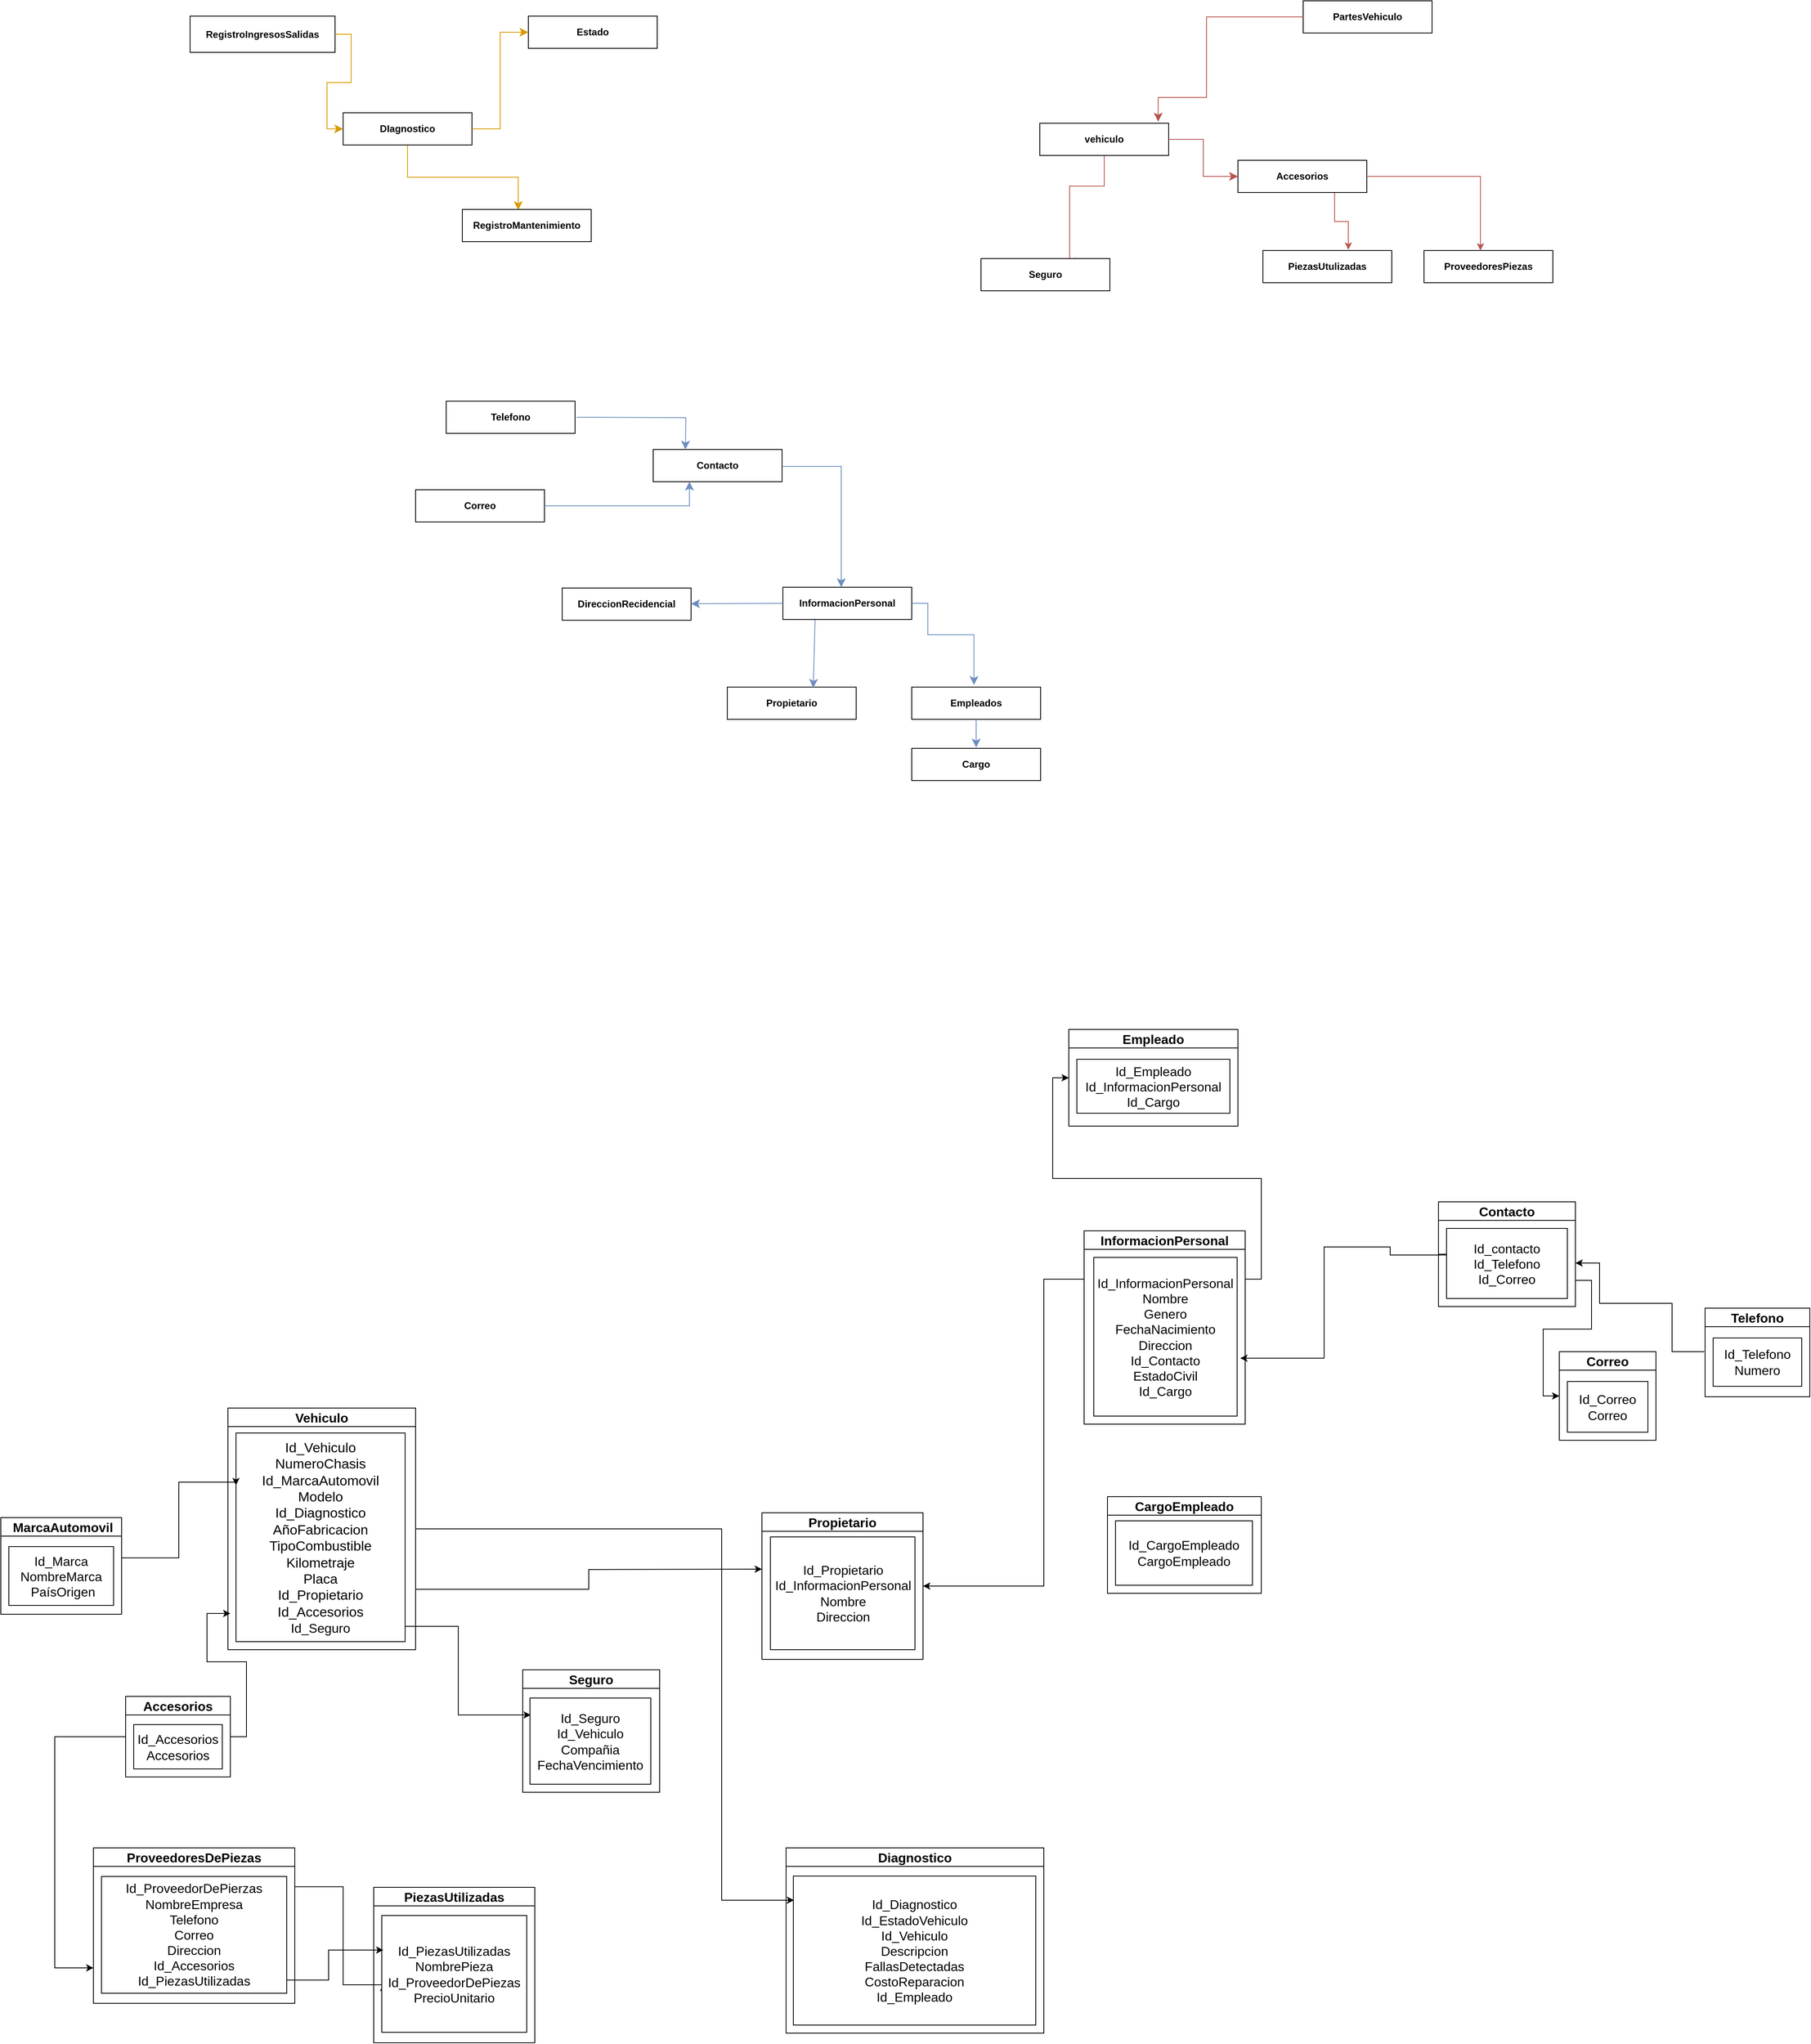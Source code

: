 <mxfile version="21.6.6" type="github">
  <diagram name="Page-1" id="v_KNb9IIgvCKRsmdT4mX">
    <mxGraphModel dx="3975" dy="3465" grid="1" gridSize="10" guides="1" tooltips="1" connect="1" arrows="1" fold="1" page="1" pageScale="1" pageWidth="850" pageHeight="1100" math="0" shadow="0">
      <root>
        <mxCell id="0" />
        <mxCell id="1" parent="0" />
        <mxCell id="u1IWB9qOmliTQuYAhLdm-103" style="edgeStyle=orthogonalEdgeStyle;rounded=0;orthogonalLoop=1;jettySize=auto;html=1;exitX=0.5;exitY=1;exitDx=0;exitDy=0;entryX=0.664;entryY=0.107;entryDx=0;entryDy=0;entryPerimeter=0;fontSize=12;startSize=8;endSize=8;fillColor=#f8cecc;strokeColor=#b85450;" parent="1" source="4ENBnxS4jCJEMje_JMNm-1" target="4ENBnxS4jCJEMje_JMNm-11" edge="1">
          <mxGeometry relative="1" as="geometry">
            <Array as="points">
              <mxPoint x="80" y="-1547" />
              <mxPoint x="52" y="-1547" />
              <mxPoint x="52" y="-1493" />
            </Array>
          </mxGeometry>
        </mxCell>
        <mxCell id="4ENBnxS4jCJEMje_JMNm-1" value="" style="shape=table;startSize=0;container=1;collapsible=0;childLayout=tableLayout;" parent="1" vertex="1">
          <mxGeometry x="15" y="-1625" width="160" height="40" as="geometry" />
        </mxCell>
        <mxCell id="4ENBnxS4jCJEMje_JMNm-2" value="" style="shape=tableRow;horizontal=0;startSize=0;swimlaneHead=0;swimlaneBody=0;strokeColor=inherit;top=0;left=0;bottom=0;right=0;collapsible=0;dropTarget=0;fillColor=none;points=[[0,0.5],[1,0.5]];portConstraint=eastwest;" parent="4ENBnxS4jCJEMje_JMNm-1" vertex="1">
          <mxGeometry width="160" height="40" as="geometry" />
        </mxCell>
        <mxCell id="4ENBnxS4jCJEMje_JMNm-3" value="&lt;b&gt;vehiculo&lt;/b&gt;" style="shape=partialRectangle;html=1;whiteSpace=wrap;connectable=0;strokeColor=inherit;overflow=hidden;fillColor=none;top=0;left=0;bottom=0;right=0;pointerEvents=1;" parent="4ENBnxS4jCJEMje_JMNm-2" vertex="1">
          <mxGeometry width="160" height="40" as="geometry">
            <mxRectangle width="160" height="40" as="alternateBounds" />
          </mxGeometry>
        </mxCell>
        <mxCell id="4ENBnxS4jCJEMje_JMNm-4" value="" style="shape=table;startSize=0;container=1;collapsible=0;childLayout=tableLayout;" parent="1" vertex="1">
          <mxGeometry x="-373" y="-925" width="160" height="40" as="geometry" />
        </mxCell>
        <mxCell id="4ENBnxS4jCJEMje_JMNm-5" value="" style="shape=tableRow;horizontal=0;startSize=0;swimlaneHead=0;swimlaneBody=0;strokeColor=inherit;top=0;left=0;bottom=0;right=0;collapsible=0;dropTarget=0;fillColor=none;points=[[0,0.5],[1,0.5]];portConstraint=eastwest;" parent="4ENBnxS4jCJEMje_JMNm-4" vertex="1">
          <mxGeometry width="160" height="40" as="geometry" />
        </mxCell>
        <mxCell id="4ENBnxS4jCJEMje_JMNm-6" value="&lt;b&gt;Propietario&lt;/b&gt;" style="shape=partialRectangle;html=1;whiteSpace=wrap;connectable=0;strokeColor=inherit;overflow=hidden;fillColor=none;top=0;left=0;bottom=0;right=0;pointerEvents=1;" parent="4ENBnxS4jCJEMje_JMNm-5" vertex="1">
          <mxGeometry width="160" height="40" as="geometry">
            <mxRectangle width="160" height="40" as="alternateBounds" />
          </mxGeometry>
        </mxCell>
        <mxCell id="4ENBnxS4jCJEMje_JMNm-10" value="" style="shape=table;startSize=0;container=1;collapsible=0;childLayout=tableLayout;" parent="1" vertex="1">
          <mxGeometry x="-58" y="-1457" width="160" height="40" as="geometry" />
        </mxCell>
        <mxCell id="4ENBnxS4jCJEMje_JMNm-11" value="" style="shape=tableRow;horizontal=0;startSize=0;swimlaneHead=0;swimlaneBody=0;strokeColor=inherit;top=0;left=0;bottom=0;right=0;collapsible=0;dropTarget=0;fillColor=none;points=[[0,0.5],[1,0.5]];portConstraint=eastwest;" parent="4ENBnxS4jCJEMje_JMNm-10" vertex="1">
          <mxGeometry width="160" height="40" as="geometry" />
        </mxCell>
        <mxCell id="4ENBnxS4jCJEMje_JMNm-12" value="&lt;b&gt;Seguro&lt;/b&gt;" style="shape=partialRectangle;html=1;whiteSpace=wrap;connectable=0;strokeColor=inherit;overflow=hidden;fillColor=none;top=0;left=0;bottom=0;right=0;pointerEvents=1;" parent="4ENBnxS4jCJEMje_JMNm-11" vertex="1">
          <mxGeometry width="160" height="40" as="geometry">
            <mxRectangle width="160" height="40" as="alternateBounds" />
          </mxGeometry>
        </mxCell>
        <mxCell id="4ENBnxS4jCJEMje_JMNm-13" value="" style="shape=table;startSize=0;container=1;collapsible=0;childLayout=tableLayout;" parent="1" vertex="1">
          <mxGeometry x="-1040" y="-1758" width="180" height="45" as="geometry" />
        </mxCell>
        <mxCell id="4ENBnxS4jCJEMje_JMNm-14" value="" style="shape=tableRow;horizontal=0;startSize=0;swimlaneHead=0;swimlaneBody=0;strokeColor=inherit;top=0;left=0;bottom=0;right=0;collapsible=0;dropTarget=0;fillColor=none;points=[[0,0.5],[1,0.5]];portConstraint=eastwest;" parent="4ENBnxS4jCJEMje_JMNm-13" vertex="1">
          <mxGeometry width="180" height="45" as="geometry" />
        </mxCell>
        <mxCell id="4ENBnxS4jCJEMje_JMNm-15" value="&lt;b&gt;RegistroIngresosSalidas&lt;/b&gt;" style="shape=partialRectangle;html=1;whiteSpace=wrap;connectable=0;strokeColor=inherit;overflow=hidden;fillColor=none;top=0;left=0;bottom=0;right=0;pointerEvents=1;" parent="4ENBnxS4jCJEMje_JMNm-14" vertex="1">
          <mxGeometry width="180" height="45" as="geometry">
            <mxRectangle width="180" height="45" as="alternateBounds" />
          </mxGeometry>
        </mxCell>
        <mxCell id="gA-Kbzovyv9Dv5qTg1MU-6" style="edgeStyle=orthogonalEdgeStyle;rounded=0;orthogonalLoop=1;jettySize=auto;html=1;exitX=0.75;exitY=1;exitDx=0;exitDy=0;entryX=0.663;entryY=-0.025;entryDx=0;entryDy=0;entryPerimeter=0;fillColor=#f8cecc;strokeColor=#b85450;" edge="1" parent="1" source="4ENBnxS4jCJEMje_JMNm-19" target="u1IWB9qOmliTQuYAhLdm-123">
          <mxGeometry relative="1" as="geometry" />
        </mxCell>
        <mxCell id="4ENBnxS4jCJEMje_JMNm-19" value="" style="shape=table;startSize=0;container=1;collapsible=0;childLayout=tableLayout;" parent="1" vertex="1">
          <mxGeometry x="261" y="-1579" width="160" height="40" as="geometry" />
        </mxCell>
        <mxCell id="4ENBnxS4jCJEMje_JMNm-20" value="" style="shape=tableRow;horizontal=0;startSize=0;swimlaneHead=0;swimlaneBody=0;strokeColor=inherit;top=0;left=0;bottom=0;right=0;collapsible=0;dropTarget=0;fillColor=none;points=[[0,0.5],[1,0.5]];portConstraint=eastwest;" parent="4ENBnxS4jCJEMje_JMNm-19" vertex="1">
          <mxGeometry width="160" height="40" as="geometry" />
        </mxCell>
        <mxCell id="4ENBnxS4jCJEMje_JMNm-21" value="&lt;b&gt;Accesorios&lt;/b&gt;" style="shape=partialRectangle;html=1;whiteSpace=wrap;connectable=0;strokeColor=inherit;overflow=hidden;fillColor=none;top=0;left=0;bottom=0;right=0;pointerEvents=1;" parent="4ENBnxS4jCJEMje_JMNm-20" vertex="1">
          <mxGeometry width="160" height="40" as="geometry">
            <mxRectangle width="160" height="40" as="alternateBounds" />
          </mxGeometry>
        </mxCell>
        <mxCell id="u1IWB9qOmliTQuYAhLdm-108" value="" style="edgeStyle=orthogonalEdgeStyle;rounded=0;orthogonalLoop=1;jettySize=auto;html=1;fontSize=12;startSize=8;endSize=8;entryX=0.434;entryY=0.019;entryDx=0;entryDy=0;entryPerimeter=0;fillColor=#ffe6cc;strokeColor=#d79b00;" parent="1" source="4ENBnxS4jCJEMje_JMNm-22" target="u1IWB9qOmliTQuYAhLdm-88" edge="1">
          <mxGeometry relative="1" as="geometry">
            <mxPoint x="-780.723" y="-1450" as="targetPoint" />
          </mxGeometry>
        </mxCell>
        <mxCell id="4ENBnxS4jCJEMje_JMNm-22" value="" style="shape=table;startSize=0;container=1;collapsible=0;childLayout=tableLayout;" parent="1" vertex="1">
          <mxGeometry x="-850" y="-1638" width="160" height="40" as="geometry" />
        </mxCell>
        <mxCell id="4ENBnxS4jCJEMje_JMNm-23" value="" style="shape=tableRow;horizontal=0;startSize=0;swimlaneHead=0;swimlaneBody=0;strokeColor=inherit;top=0;left=0;bottom=0;right=0;collapsible=0;dropTarget=0;fillColor=none;points=[[0,0.5],[1,0.5]];portConstraint=eastwest;" parent="4ENBnxS4jCJEMje_JMNm-22" vertex="1">
          <mxGeometry width="160" height="40" as="geometry" />
        </mxCell>
        <mxCell id="4ENBnxS4jCJEMje_JMNm-24" value="&lt;b&gt;DIagnostico&lt;/b&gt;" style="shape=partialRectangle;html=1;whiteSpace=wrap;connectable=0;strokeColor=inherit;overflow=hidden;fillColor=none;top=0;left=0;bottom=0;right=0;pointerEvents=1;" parent="4ENBnxS4jCJEMje_JMNm-23" vertex="1">
          <mxGeometry width="160" height="40" as="geometry">
            <mxRectangle width="160" height="40" as="alternateBounds" />
          </mxGeometry>
        </mxCell>
        <mxCell id="u1IWB9qOmliTQuYAhLdm-117" style="edgeStyle=none;curved=1;rounded=0;orthogonalLoop=1;jettySize=auto;html=1;exitX=0.25;exitY=1;exitDx=0;exitDy=0;entryX=0.667;entryY=0.021;entryDx=0;entryDy=0;entryPerimeter=0;fontSize=12;startSize=8;endSize=8;fillColor=#dae8fc;strokeColor=#6c8ebf;" parent="1" source="4ENBnxS4jCJEMje_JMNm-25" target="4ENBnxS4jCJEMje_JMNm-5" edge="1">
          <mxGeometry relative="1" as="geometry" />
        </mxCell>
        <mxCell id="4ENBnxS4jCJEMje_JMNm-25" value="" style="shape=table;startSize=0;container=1;collapsible=0;childLayout=tableLayout;" parent="1" vertex="1">
          <mxGeometry x="-304" y="-1049" width="160" height="40" as="geometry" />
        </mxCell>
        <mxCell id="4ENBnxS4jCJEMje_JMNm-26" value="" style="shape=tableRow;horizontal=0;startSize=0;swimlaneHead=0;swimlaneBody=0;strokeColor=inherit;top=0;left=0;bottom=0;right=0;collapsible=0;dropTarget=0;fillColor=none;points=[[0,0.5],[1,0.5]];portConstraint=eastwest;" parent="4ENBnxS4jCJEMje_JMNm-25" vertex="1">
          <mxGeometry width="160" height="40" as="geometry" />
        </mxCell>
        <mxCell id="4ENBnxS4jCJEMje_JMNm-27" value="&lt;b&gt;InformacionPersonal&lt;/b&gt;" style="shape=partialRectangle;html=1;whiteSpace=wrap;connectable=0;strokeColor=inherit;overflow=hidden;fillColor=none;top=0;left=0;bottom=0;right=0;pointerEvents=1;" parent="4ENBnxS4jCJEMje_JMNm-26" vertex="1">
          <mxGeometry width="160" height="40" as="geometry">
            <mxRectangle width="160" height="40" as="alternateBounds" />
          </mxGeometry>
        </mxCell>
        <mxCell id="4ENBnxS4jCJEMje_JMNm-28" value="" style="shape=table;startSize=0;container=1;collapsible=0;childLayout=tableLayout;" parent="1" vertex="1">
          <mxGeometry x="342" y="-1777" width="160" height="40" as="geometry" />
        </mxCell>
        <mxCell id="4ENBnxS4jCJEMje_JMNm-29" value="" style="shape=tableRow;horizontal=0;startSize=0;swimlaneHead=0;swimlaneBody=0;strokeColor=inherit;top=0;left=0;bottom=0;right=0;collapsible=0;dropTarget=0;fillColor=none;points=[[0,0.5],[1,0.5]];portConstraint=eastwest;" parent="4ENBnxS4jCJEMje_JMNm-28" vertex="1">
          <mxGeometry width="160" height="40" as="geometry" />
        </mxCell>
        <mxCell id="4ENBnxS4jCJEMje_JMNm-30" value="&lt;b&gt;PartesVehiculo&lt;/b&gt;" style="shape=partialRectangle;html=1;whiteSpace=wrap;connectable=0;strokeColor=inherit;overflow=hidden;fillColor=none;top=0;left=0;bottom=0;right=0;pointerEvents=1;" parent="4ENBnxS4jCJEMje_JMNm-29" vertex="1">
          <mxGeometry width="160" height="40" as="geometry">
            <mxRectangle width="160" height="40" as="alternateBounds" />
          </mxGeometry>
        </mxCell>
        <mxCell id="4ENBnxS4jCJEMje_JMNm-34" value="" style="shape=table;startSize=0;container=1;collapsible=0;childLayout=tableLayout;" parent="1" vertex="1">
          <mxGeometry x="-620" y="-1758" width="160" height="40" as="geometry" />
        </mxCell>
        <mxCell id="4ENBnxS4jCJEMje_JMNm-35" value="" style="shape=tableRow;horizontal=0;startSize=0;swimlaneHead=0;swimlaneBody=0;strokeColor=inherit;top=0;left=0;bottom=0;right=0;collapsible=0;dropTarget=0;fillColor=none;points=[[0,0.5],[1,0.5]];portConstraint=eastwest;" parent="4ENBnxS4jCJEMje_JMNm-34" vertex="1">
          <mxGeometry width="160" height="40" as="geometry" />
        </mxCell>
        <mxCell id="4ENBnxS4jCJEMje_JMNm-36" value="&lt;b&gt;Estado&lt;/b&gt;" style="shape=partialRectangle;html=1;whiteSpace=wrap;connectable=0;strokeColor=inherit;overflow=hidden;fillColor=none;top=0;left=0;bottom=0;right=0;pointerEvents=1;" parent="4ENBnxS4jCJEMje_JMNm-35" vertex="1">
          <mxGeometry width="160" height="40" as="geometry">
            <mxRectangle width="160" height="40" as="alternateBounds" />
          </mxGeometry>
        </mxCell>
        <mxCell id="4ENBnxS4jCJEMje_JMNm-37" value="" style="shape=table;startSize=0;container=1;collapsible=0;childLayout=tableLayout;" parent="1" vertex="1">
          <mxGeometry x="-465" y="-1220" width="160" height="40" as="geometry" />
        </mxCell>
        <mxCell id="4ENBnxS4jCJEMje_JMNm-38" value="" style="shape=tableRow;horizontal=0;startSize=0;swimlaneHead=0;swimlaneBody=0;strokeColor=inherit;top=0;left=0;bottom=0;right=0;collapsible=0;dropTarget=0;fillColor=none;points=[[0,0.5],[1,0.5]];portConstraint=eastwest;" parent="4ENBnxS4jCJEMje_JMNm-37" vertex="1">
          <mxGeometry width="160" height="40" as="geometry" />
        </mxCell>
        <mxCell id="4ENBnxS4jCJEMje_JMNm-39" value="&lt;b&gt;Contacto&lt;/b&gt;" style="shape=partialRectangle;html=1;whiteSpace=wrap;connectable=0;strokeColor=inherit;overflow=hidden;fillColor=none;top=0;left=0;bottom=0;right=0;pointerEvents=1;" parent="4ENBnxS4jCJEMje_JMNm-38" vertex="1">
          <mxGeometry width="160" height="40" as="geometry">
            <mxRectangle width="160" height="40" as="alternateBounds" />
          </mxGeometry>
        </mxCell>
        <mxCell id="gA-Kbzovyv9Dv5qTg1MU-23" style="edgeStyle=orthogonalEdgeStyle;rounded=0;orthogonalLoop=1;jettySize=auto;html=1;exitX=0.75;exitY=1;exitDx=0;exitDy=0;" edge="1" parent="1">
          <mxGeometry relative="1" as="geometry">
            <mxPoint x="-617" y="351" as="targetPoint" />
            <mxPoint x="-782" y="241" as="sourcePoint" />
            <Array as="points">
              <mxPoint x="-707" y="241" />
              <mxPoint x="-707" y="351" />
            </Array>
          </mxGeometry>
        </mxCell>
        <mxCell id="gA-Kbzovyv9Dv5qTg1MU-31" style="edgeStyle=orthogonalEdgeStyle;rounded=0;orthogonalLoop=1;jettySize=auto;html=1;exitX=1;exitY=0.75;exitDx=0;exitDy=0;" edge="1" parent="1" source="u1IWB9qOmliTQuYAhLdm-1">
          <mxGeometry relative="1" as="geometry">
            <mxPoint x="-330" y="170" as="targetPoint" />
          </mxGeometry>
        </mxCell>
        <mxCell id="gA-Kbzovyv9Dv5qTg1MU-49" style="edgeStyle=orthogonalEdgeStyle;rounded=0;orthogonalLoop=1;jettySize=auto;html=1;exitX=1;exitY=0.5;exitDx=0;exitDy=0;entryX=0.003;entryY=0.162;entryDx=0;entryDy=0;entryPerimeter=0;" edge="1" parent="1" source="u1IWB9qOmliTQuYAhLdm-1" target="gA-Kbzovyv9Dv5qTg1MU-48">
          <mxGeometry relative="1" as="geometry">
            <Array as="points">
              <mxPoint x="-380" y="120" />
              <mxPoint x="-380" y="581" />
            </Array>
          </mxGeometry>
        </mxCell>
        <mxCell id="u1IWB9qOmliTQuYAhLdm-1" value="Vehiculo" style="swimlane;whiteSpace=wrap;html=1;fontSize=16;" parent="1" vertex="1">
          <mxGeometry x="-993" y="-30" width="233" height="300" as="geometry">
            <mxRectangle x="-930" y="20" width="110" height="36" as="alternateBounds" />
          </mxGeometry>
        </mxCell>
        <mxCell id="u1IWB9qOmliTQuYAhLdm-2" value="&lt;div style=&quot;font-size: 17px;&quot;&gt;&lt;font style=&quot;font-size: 17px;&quot;&gt;Id_Vehiculo&lt;/font&gt;&lt;/div&gt;&lt;div style=&quot;font-size: 17px;&quot;&gt;&lt;font style=&quot;font-size: 17px;&quot;&gt;NumeroChasis&lt;/font&gt;&lt;/div&gt;&lt;div style=&quot;font-size: 17px;&quot;&gt;&lt;font style=&quot;font-size: 17px;&quot;&gt;Id_MarcaAutomovil&lt;/font&gt;&lt;/div&gt;&lt;div style=&quot;font-size: 17px;&quot;&gt;&lt;font style=&quot;font-size: 17px;&quot;&gt;Modelo&lt;/font&gt;&lt;/div&gt;&lt;div style=&quot;font-size: 17px;&quot;&gt;&lt;font style=&quot;font-size: 17px;&quot;&gt;Id_Diagnostico&lt;br&gt;&lt;/font&gt;&lt;/div&gt;&lt;div style=&quot;font-size: 17px;&quot;&gt;&lt;font style=&quot;font-size: 17px;&quot;&gt;AñoFabricacion&lt;/font&gt;&lt;/div&gt;&lt;div style=&quot;font-size: 17px;&quot;&gt;&lt;font style=&quot;font-size: 17px;&quot;&gt;TipoCombustible&lt;/font&gt;&lt;/div&gt;&lt;div style=&quot;font-size: 17px;&quot;&gt;&lt;font style=&quot;font-size: 17px;&quot;&gt;Kilometraje&lt;/font&gt;&lt;/div&gt;&lt;div style=&quot;font-size: 17px;&quot;&gt;&lt;font style=&quot;font-size: 17px;&quot;&gt;Placa&lt;/font&gt;&lt;/div&gt;&lt;div style=&quot;font-size: 17px;&quot;&gt;&lt;font style=&quot;font-size: 17px;&quot;&gt;Id_Propietario&lt;/font&gt;&lt;/div&gt;&lt;div style=&quot;font-size: 17px;&quot;&gt;&lt;font style=&quot;font-size: 17px;&quot;&gt;Id_Accesorios&lt;font style=&quot;font-size: 17px;&quot;&gt;&lt;br&gt;&lt;/font&gt;&lt;/font&gt;&lt;/div&gt;&lt;div&gt;Id_Seguro&lt;br&gt;&lt;/div&gt;" style="rounded=0;whiteSpace=wrap;html=1;fontSize=16;" parent="u1IWB9qOmliTQuYAhLdm-1" vertex="1">
          <mxGeometry x="10" y="31" width="210" height="259" as="geometry" />
        </mxCell>
        <mxCell id="u1IWB9qOmliTQuYAhLdm-3" value="Propietario" style="swimlane;whiteSpace=wrap;html=1;fontSize=16;" parent="1" vertex="1">
          <mxGeometry x="-330" y="100" width="200" height="182" as="geometry">
            <mxRectangle x="-399" y="390" width="120" height="40" as="alternateBounds" />
          </mxGeometry>
        </mxCell>
        <mxCell id="u1IWB9qOmliTQuYAhLdm-5" value="&lt;div&gt;Id_Propietario&lt;/div&gt;&lt;div&gt;Id_InformacionPersonal&lt;br&gt;&lt;/div&gt;&lt;div&gt;Nombre&lt;/div&gt;&lt;div&gt;Direccion&lt;/div&gt;" style="rounded=0;whiteSpace=wrap;html=1;fontSize=16;" parent="u1IWB9qOmliTQuYAhLdm-3" vertex="1">
          <mxGeometry x="10.5" y="30" width="179.5" height="140" as="geometry" />
        </mxCell>
        <mxCell id="gA-Kbzovyv9Dv5qTg1MU-26" style="edgeStyle=orthogonalEdgeStyle;rounded=0;orthogonalLoop=1;jettySize=auto;html=1;exitX=0;exitY=0.25;exitDx=0;exitDy=0;entryX=1;entryY=0.5;entryDx=0;entryDy=0;" edge="1" parent="1" source="u1IWB9qOmliTQuYAhLdm-9" target="u1IWB9qOmliTQuYAhLdm-3">
          <mxGeometry relative="1" as="geometry">
            <Array as="points">
              <mxPoint x="20" y="-190" />
              <mxPoint x="20" y="191" />
            </Array>
          </mxGeometry>
        </mxCell>
        <mxCell id="gA-Kbzovyv9Dv5qTg1MU-30" style="edgeStyle=orthogonalEdgeStyle;rounded=0;orthogonalLoop=1;jettySize=auto;html=1;exitX=1;exitY=0.25;exitDx=0;exitDy=0;entryX=0;entryY=0.5;entryDx=0;entryDy=0;" edge="1" parent="1" source="u1IWB9qOmliTQuYAhLdm-9" target="gA-Kbzovyv9Dv5qTg1MU-18">
          <mxGeometry relative="1" as="geometry" />
        </mxCell>
        <mxCell id="u1IWB9qOmliTQuYAhLdm-9" value="InformacionPersonal" style="swimlane;whiteSpace=wrap;html=1;fontSize=16;" parent="1" vertex="1">
          <mxGeometry x="70" y="-250" width="200" height="240" as="geometry">
            <mxRectangle x="140" y="70" width="200" height="36" as="alternateBounds" />
          </mxGeometry>
        </mxCell>
        <mxCell id="u1IWB9qOmliTQuYAhLdm-11" value="&lt;div&gt;Id_InformacionPersonal&lt;/div&gt;&lt;div&gt;Nombre&lt;/div&gt;&lt;div&gt;Genero&lt;/div&gt;&lt;div&gt;FechaNacimiento&lt;/div&gt;&lt;div&gt;Direccion&lt;/div&gt;&lt;div&gt;Id_Contacto&lt;/div&gt;&lt;div&gt;EstadoCivil&lt;/div&gt;&lt;div&gt;Id_Cargo&lt;br&gt;&lt;/div&gt;" style="rounded=0;whiteSpace=wrap;html=1;fontSize=16;" parent="u1IWB9qOmliTQuYAhLdm-9" vertex="1">
          <mxGeometry x="12" y="33" width="178" height="197" as="geometry" />
        </mxCell>
        <mxCell id="gA-Kbzovyv9Dv5qTg1MU-35" style="edgeStyle=orthogonalEdgeStyle;rounded=0;orthogonalLoop=1;jettySize=auto;html=1;" edge="1" parent="1">
          <mxGeometry relative="1" as="geometry">
            <mxPoint x="680" y="-210" as="targetPoint" />
            <mxPoint x="840" y="-100" as="sourcePoint" />
            <Array as="points">
              <mxPoint x="800" y="-160" />
              <mxPoint x="710" y="-160" />
              <mxPoint x="710" y="-210" />
            </Array>
          </mxGeometry>
        </mxCell>
        <mxCell id="u1IWB9qOmliTQuYAhLdm-12" value="Telefono" style="swimlane;whiteSpace=wrap;html=1;fontSize=16;" parent="1" vertex="1">
          <mxGeometry x="841" y="-154" width="130" height="110" as="geometry">
            <mxRectangle x="-70" y="440" width="110" height="38" as="alternateBounds" />
          </mxGeometry>
        </mxCell>
        <mxCell id="u1IWB9qOmliTQuYAhLdm-13" value="&lt;div&gt;Id_Telefono&lt;/div&gt;&lt;div&gt;Numero&lt;/div&gt;" style="rounded=0;whiteSpace=wrap;html=1;fontSize=16;" parent="u1IWB9qOmliTQuYAhLdm-12" vertex="1">
          <mxGeometry x="10" y="37" width="110" height="60" as="geometry" />
        </mxCell>
        <mxCell id="u1IWB9qOmliTQuYAhLdm-19" value="Correo" style="swimlane;whiteSpace=wrap;html=1;fontSize=16;" parent="1" vertex="1">
          <mxGeometry x="660" y="-100" width="120" height="110" as="geometry">
            <mxRectangle x="1000" y="-170" width="90" height="40" as="alternateBounds" />
          </mxGeometry>
        </mxCell>
        <mxCell id="u1IWB9qOmliTQuYAhLdm-21" value="&lt;div&gt;Id_Correo&lt;/div&gt;&lt;div&gt;Correo&lt;br&gt;&lt;/div&gt;" style="rounded=0;whiteSpace=wrap;html=1;fontSize=16;" parent="u1IWB9qOmliTQuYAhLdm-19" vertex="1">
          <mxGeometry x="10" y="37" width="100" height="63" as="geometry" />
        </mxCell>
        <mxCell id="u1IWB9qOmliTQuYAhLdm-22" value="CargoEmpleado" style="swimlane;whiteSpace=wrap;html=1;fontSize=16;" parent="1" vertex="1">
          <mxGeometry x="99" y="80" width="191" height="120" as="geometry">
            <mxRectangle x="-162" y="680" width="120" height="36" as="alternateBounds" />
          </mxGeometry>
        </mxCell>
        <mxCell id="u1IWB9qOmliTQuYAhLdm-23" value="&lt;div&gt;Id_CargoEmpleado&lt;/div&gt;&lt;div&gt;CargoEmpleado&lt;/div&gt;" style="rounded=0;whiteSpace=wrap;html=1;fontSize=16;" parent="u1IWB9qOmliTQuYAhLdm-22" vertex="1">
          <mxGeometry x="10" y="30" width="170" height="80" as="geometry" />
        </mxCell>
        <mxCell id="gA-Kbzovyv9Dv5qTg1MU-33" style="edgeStyle=orthogonalEdgeStyle;rounded=0;orthogonalLoop=1;jettySize=auto;html=1;exitX=0;exitY=0.5;exitDx=0;exitDy=0;" edge="1" parent="1" source="u1IWB9qOmliTQuYAhLdm-24">
          <mxGeometry relative="1" as="geometry">
            <mxPoint x="-1160" y="665" as="targetPoint" />
            <Array as="points">
              <mxPoint x="-1208" y="378" />
              <mxPoint x="-1208" y="665" />
            </Array>
          </mxGeometry>
        </mxCell>
        <mxCell id="gA-Kbzovyv9Dv5qTg1MU-39" style="edgeStyle=orthogonalEdgeStyle;rounded=0;orthogonalLoop=1;jettySize=auto;html=1;exitX=1;exitY=0.5;exitDx=0;exitDy=0;" edge="1" parent="1" source="u1IWB9qOmliTQuYAhLdm-24">
          <mxGeometry relative="1" as="geometry">
            <mxPoint x="-990" y="225" as="targetPoint" />
            <Array as="points">
              <mxPoint x="-970" y="378" />
              <mxPoint x="-970" y="285" />
              <mxPoint x="-1019" y="285" />
            </Array>
          </mxGeometry>
        </mxCell>
        <mxCell id="u1IWB9qOmliTQuYAhLdm-24" value="Accesorios" style="swimlane;whiteSpace=wrap;html=1;fontSize=16;" parent="1" vertex="1">
          <mxGeometry x="-1120" y="328" width="130" height="100" as="geometry">
            <mxRectangle x="-425" y="590" width="130" height="37" as="alternateBounds" />
          </mxGeometry>
        </mxCell>
        <mxCell id="u1IWB9qOmliTQuYAhLdm-26" value="&lt;div&gt;Id_Accesorios&lt;/div&gt;&lt;div&gt;Accesorios&lt;br&gt;&lt;/div&gt;" style="rounded=0;whiteSpace=wrap;html=1;fontSize=16;" parent="u1IWB9qOmliTQuYAhLdm-24" vertex="1">
          <mxGeometry x="10" y="35" width="110" height="55" as="geometry" />
        </mxCell>
        <mxCell id="u1IWB9qOmliTQuYAhLdm-27" value="Seguro" style="swimlane;whiteSpace=wrap;html=1;fontSize=16;" parent="1" vertex="1">
          <mxGeometry x="-627" y="295" width="170" height="152" as="geometry">
            <mxRectangle x="-240" y="80" width="100" height="40" as="alternateBounds" />
          </mxGeometry>
        </mxCell>
        <mxCell id="u1IWB9qOmliTQuYAhLdm-28" value="&lt;div&gt;Id_Seguro&lt;/div&gt;&lt;div&gt;Id_Vehiculo&lt;/div&gt;&lt;div&gt;Compañia&lt;/div&gt;&lt;div&gt;FechaVencimiento&lt;br&gt;&lt;/div&gt;" style="rounded=0;whiteSpace=wrap;html=1;fontSize=16;" parent="u1IWB9qOmliTQuYAhLdm-27" vertex="1">
          <mxGeometry x="9" y="35" width="150" height="107" as="geometry" />
        </mxCell>
        <mxCell id="gA-Kbzovyv9Dv5qTg1MU-12" style="edgeStyle=orthogonalEdgeStyle;rounded=0;orthogonalLoop=1;jettySize=auto;html=1;exitX=1;exitY=0.5;exitDx=0;exitDy=0;entryX=0;entryY=0.25;entryDx=0;entryDy=0;" edge="1" parent="1" source="u1IWB9qOmliTQuYAhLdm-29" target="u1IWB9qOmliTQuYAhLdm-2">
          <mxGeometry relative="1" as="geometry">
            <Array as="points">
              <mxPoint x="-1125" y="156" />
              <mxPoint x="-1054" y="156" />
              <mxPoint x="-1054" y="62" />
            </Array>
          </mxGeometry>
        </mxCell>
        <mxCell id="u1IWB9qOmliTQuYAhLdm-29" value="&amp;nbsp;MarcaAutomovil" style="swimlane;whiteSpace=wrap;html=1;fontSize=16;" parent="1" vertex="1">
          <mxGeometry x="-1275" y="106" width="150" height="120" as="geometry">
            <mxRectangle x="120" y="90" width="160" height="41" as="alternateBounds" />
          </mxGeometry>
        </mxCell>
        <mxCell id="u1IWB9qOmliTQuYAhLdm-40" value="&lt;div align=&quot;center&quot;&gt;&lt;div&gt;Id_Marca&lt;/div&gt;&lt;div&gt;NombreMarca&lt;br&gt;&lt;/div&gt;&amp;nbsp;PaísOrigen&lt;/div&gt;" style="rounded=0;whiteSpace=wrap;html=1;fontSize=16;align=center;" parent="u1IWB9qOmliTQuYAhLdm-29" vertex="1">
          <mxGeometry x="10" y="36" width="130" height="73" as="geometry" />
        </mxCell>
        <mxCell id="u1IWB9qOmliTQuYAhLdm-65" value="" style="shape=table;startSize=0;container=1;collapsible=0;childLayout=tableLayout;" parent="1" vertex="1">
          <mxGeometry x="-144" y="-925" width="160" height="40" as="geometry" />
        </mxCell>
        <mxCell id="u1IWB9qOmliTQuYAhLdm-66" value="" style="shape=tableRow;horizontal=0;startSize=0;swimlaneHead=0;swimlaneBody=0;strokeColor=inherit;top=0;left=0;bottom=0;right=0;collapsible=0;dropTarget=0;fillColor=none;points=[[0,0.5],[1,0.5]];portConstraint=eastwest;" parent="u1IWB9qOmliTQuYAhLdm-65" vertex="1">
          <mxGeometry width="160" height="40" as="geometry" />
        </mxCell>
        <mxCell id="u1IWB9qOmliTQuYAhLdm-67" value="&lt;b&gt;Empleados&lt;/b&gt;" style="shape=partialRectangle;html=1;whiteSpace=wrap;connectable=0;strokeColor=inherit;overflow=hidden;fillColor=none;top=0;left=0;bottom=0;right=0;pointerEvents=1;" parent="u1IWB9qOmliTQuYAhLdm-66" vertex="1">
          <mxGeometry width="160" height="40" as="geometry">
            <mxRectangle width="160" height="40" as="alternateBounds" />
          </mxGeometry>
        </mxCell>
        <mxCell id="u1IWB9qOmliTQuYAhLdm-68" value="" style="shape=table;startSize=0;container=1;collapsible=0;childLayout=tableLayout;" parent="1" vertex="1">
          <mxGeometry x="-144" y="-849" width="160" height="40" as="geometry" />
        </mxCell>
        <mxCell id="u1IWB9qOmliTQuYAhLdm-69" value="" style="shape=tableRow;horizontal=0;startSize=0;swimlaneHead=0;swimlaneBody=0;strokeColor=inherit;top=0;left=0;bottom=0;right=0;collapsible=0;dropTarget=0;fillColor=none;points=[[0,0.5],[1,0.5]];portConstraint=eastwest;" parent="u1IWB9qOmliTQuYAhLdm-68" vertex="1">
          <mxGeometry width="160" height="40" as="geometry" />
        </mxCell>
        <mxCell id="u1IWB9qOmliTQuYAhLdm-70" value="&lt;b&gt;Cargo&lt;/b&gt;" style="shape=partialRectangle;html=1;whiteSpace=wrap;connectable=0;strokeColor=inherit;overflow=hidden;fillColor=none;top=0;left=0;bottom=0;right=0;pointerEvents=1;" parent="u1IWB9qOmliTQuYAhLdm-69" vertex="1">
          <mxGeometry width="160" height="40" as="geometry">
            <mxRectangle width="160" height="40" as="alternateBounds" />
          </mxGeometry>
        </mxCell>
        <mxCell id="u1IWB9qOmliTQuYAhLdm-71" style="edgeStyle=none;curved=1;rounded=0;orthogonalLoop=1;jettySize=auto;html=1;fontSize=12;startSize=8;endSize=8;fillColor=#dae8fc;strokeColor=#6c8ebf;" parent="1" source="u1IWB9qOmliTQuYAhLdm-66" edge="1">
          <mxGeometry relative="1" as="geometry">
            <mxPoint x="-64" y="-850" as="targetPoint" />
          </mxGeometry>
        </mxCell>
        <mxCell id="u1IWB9qOmliTQuYAhLdm-73" style="edgeStyle=orthogonalEdgeStyle;rounded=0;orthogonalLoop=1;jettySize=auto;html=1;exitX=1;exitY=0.5;exitDx=0;exitDy=0;entryX=0;entryY=0.5;entryDx=0;entryDy=0;fontSize=12;startSize=8;endSize=8;fillColor=#f8cecc;strokeColor=#b85450;" parent="1" source="4ENBnxS4jCJEMje_JMNm-2" target="4ENBnxS4jCJEMje_JMNm-20" edge="1">
          <mxGeometry relative="1" as="geometry" />
        </mxCell>
        <mxCell id="u1IWB9qOmliTQuYAhLdm-81" style="edgeStyle=orthogonalEdgeStyle;rounded=0;orthogonalLoop=1;jettySize=auto;html=1;entryX=0.578;entryY=-0.016;entryDx=0;entryDy=0;entryPerimeter=0;fontSize=12;startSize=8;endSize=8;fillColor=#dae8fc;strokeColor=#6c8ebf;" parent="1" edge="1">
          <mxGeometry relative="1" as="geometry">
            <mxPoint x="-304" y="-1199" as="sourcePoint" />
            <mxPoint x="-231.52" y="-1049.0" as="targetPoint" />
            <Array as="points">
              <mxPoint x="-231" y="-1199" />
            </Array>
          </mxGeometry>
        </mxCell>
        <mxCell id="u1IWB9qOmliTQuYAhLdm-84" value="" style="shape=table;startSize=0;container=1;collapsible=0;childLayout=tableLayout;" parent="1" vertex="1">
          <mxGeometry x="-760" y="-1170" width="160" height="40" as="geometry" />
        </mxCell>
        <mxCell id="u1IWB9qOmliTQuYAhLdm-85" value="" style="shape=tableRow;horizontal=0;startSize=0;swimlaneHead=0;swimlaneBody=0;strokeColor=inherit;top=0;left=0;bottom=0;right=0;collapsible=0;dropTarget=0;fillColor=none;points=[[0,0.5],[1,0.5]];portConstraint=eastwest;" parent="u1IWB9qOmliTQuYAhLdm-84" vertex="1">
          <mxGeometry width="160" height="40" as="geometry" />
        </mxCell>
        <mxCell id="u1IWB9qOmliTQuYAhLdm-86" value="&lt;b&gt;Correo&lt;/b&gt;" style="shape=partialRectangle;html=1;whiteSpace=wrap;connectable=0;strokeColor=inherit;overflow=hidden;fillColor=none;top=0;left=0;bottom=0;right=0;pointerEvents=1;" parent="u1IWB9qOmliTQuYAhLdm-85" vertex="1">
          <mxGeometry width="160" height="40" as="geometry">
            <mxRectangle width="160" height="40" as="alternateBounds" />
          </mxGeometry>
        </mxCell>
        <mxCell id="u1IWB9qOmliTQuYAhLdm-87" value="" style="shape=table;startSize=0;container=1;collapsible=0;childLayout=tableLayout;" parent="1" vertex="1">
          <mxGeometry x="-702" y="-1518" width="160" height="40" as="geometry" />
        </mxCell>
        <mxCell id="u1IWB9qOmliTQuYAhLdm-88" value="" style="shape=tableRow;horizontal=0;startSize=0;swimlaneHead=0;swimlaneBody=0;strokeColor=inherit;top=0;left=0;bottom=0;right=0;collapsible=0;dropTarget=0;fillColor=none;points=[[0,0.5],[1,0.5]];portConstraint=eastwest;" parent="u1IWB9qOmliTQuYAhLdm-87" vertex="1">
          <mxGeometry width="160" height="40" as="geometry" />
        </mxCell>
        <mxCell id="u1IWB9qOmliTQuYAhLdm-89" value="&lt;b&gt;RegistroMantenimiento&lt;/b&gt;" style="shape=partialRectangle;html=1;whiteSpace=wrap;connectable=0;strokeColor=inherit;overflow=hidden;fillColor=none;top=0;left=0;bottom=0;right=0;pointerEvents=1;" parent="u1IWB9qOmliTQuYAhLdm-88" vertex="1">
          <mxGeometry width="160" height="40" as="geometry">
            <mxRectangle width="160" height="40" as="alternateBounds" />
          </mxGeometry>
        </mxCell>
        <mxCell id="u1IWB9qOmliTQuYAhLdm-90" value="" style="shape=table;startSize=0;container=1;collapsible=0;childLayout=tableLayout;" parent="1" vertex="1">
          <mxGeometry x="-722" y="-1280" width="160" height="40" as="geometry" />
        </mxCell>
        <mxCell id="u1IWB9qOmliTQuYAhLdm-91" value="" style="shape=tableRow;horizontal=0;startSize=0;swimlaneHead=0;swimlaneBody=0;strokeColor=inherit;top=0;left=0;bottom=0;right=0;collapsible=0;dropTarget=0;fillColor=none;points=[[0,0.5],[1,0.5]];portConstraint=eastwest;" parent="u1IWB9qOmliTQuYAhLdm-90" vertex="1">
          <mxGeometry width="160" height="40" as="geometry" />
        </mxCell>
        <mxCell id="u1IWB9qOmliTQuYAhLdm-92" value="&lt;b&gt;Telefono&lt;/b&gt;" style="shape=partialRectangle;html=1;whiteSpace=wrap;connectable=0;strokeColor=inherit;overflow=hidden;fillColor=none;top=0;left=0;bottom=0;right=0;pointerEvents=1;" parent="u1IWB9qOmliTQuYAhLdm-91" vertex="1">
          <mxGeometry width="160" height="40" as="geometry">
            <mxRectangle width="160" height="40" as="alternateBounds" />
          </mxGeometry>
        </mxCell>
        <mxCell id="u1IWB9qOmliTQuYAhLdm-93" style="edgeStyle=orthogonalEdgeStyle;rounded=0;orthogonalLoop=1;jettySize=auto;html=1;entryX=1;entryY=0.5;entryDx=0;entryDy=0;fontSize=12;startSize=8;endSize=8;fillColor=#dae8fc;strokeColor=#6c8ebf;" parent="1" edge="1">
          <mxGeometry relative="1" as="geometry">
            <mxPoint x="-560" y="-1260" as="sourcePoint" />
            <mxPoint x="-425.0" y="-1220" as="targetPoint" />
          </mxGeometry>
        </mxCell>
        <mxCell id="u1IWB9qOmliTQuYAhLdm-96" value="" style="shape=table;startSize=0;container=1;collapsible=0;childLayout=tableLayout;" parent="1" vertex="1">
          <mxGeometry x="-578" y="-1048" width="160" height="40" as="geometry" />
        </mxCell>
        <mxCell id="u1IWB9qOmliTQuYAhLdm-97" value="" style="shape=tableRow;horizontal=0;startSize=0;swimlaneHead=0;swimlaneBody=0;strokeColor=inherit;top=0;left=0;bottom=0;right=0;collapsible=0;dropTarget=0;fillColor=none;points=[[0,0.5],[1,0.5]];portConstraint=eastwest;" parent="u1IWB9qOmliTQuYAhLdm-96" vertex="1">
          <mxGeometry width="160" height="40" as="geometry" />
        </mxCell>
        <mxCell id="u1IWB9qOmliTQuYAhLdm-98" value="&lt;b&gt;DireccionRecidencial&lt;/b&gt;" style="shape=partialRectangle;html=1;whiteSpace=wrap;connectable=0;strokeColor=inherit;overflow=hidden;fillColor=none;top=0;left=0;bottom=0;right=0;pointerEvents=1;" parent="u1IWB9qOmliTQuYAhLdm-97" vertex="1">
          <mxGeometry width="160" height="40" as="geometry">
            <mxRectangle width="160" height="40" as="alternateBounds" />
          </mxGeometry>
        </mxCell>
        <mxCell id="u1IWB9qOmliTQuYAhLdm-100" style="edgeStyle=orthogonalEdgeStyle;rounded=0;orthogonalLoop=1;jettySize=auto;html=1;exitX=1;exitY=0.5;exitDx=0;exitDy=0;fontSize=12;startSize=8;endSize=8;fillColor=#dae8fc;strokeColor=#6c8ebf;" parent="1" source="u1IWB9qOmliTQuYAhLdm-85" edge="1">
          <mxGeometry relative="1" as="geometry">
            <mxPoint x="-420" y="-1180" as="targetPoint" />
            <Array as="points">
              <mxPoint x="-420" y="-1150" />
              <mxPoint x="-420" y="-1179" />
            </Array>
          </mxGeometry>
        </mxCell>
        <mxCell id="u1IWB9qOmliTQuYAhLdm-101" style="edgeStyle=orthogonalEdgeStyle;rounded=0;orthogonalLoop=1;jettySize=auto;html=1;exitX=0;exitY=0.5;exitDx=0;exitDy=0;fontSize=12;startSize=8;endSize=8;fillColor=#f8cecc;strokeColor=#b85450;" parent="1" source="4ENBnxS4jCJEMje_JMNm-29" edge="1">
          <mxGeometry relative="1" as="geometry">
            <mxPoint x="162" y="-1627" as="targetPoint" />
            <Array as="points">
              <mxPoint x="222" y="-1757" />
              <mxPoint x="222" y="-1657" />
              <mxPoint x="162" y="-1657" />
            </Array>
          </mxGeometry>
        </mxCell>
        <mxCell id="u1IWB9qOmliTQuYAhLdm-104" style="edgeStyle=orthogonalEdgeStyle;rounded=0;orthogonalLoop=1;jettySize=auto;html=1;exitX=1;exitY=0.5;exitDx=0;exitDy=0;entryX=0;entryY=0.5;entryDx=0;entryDy=0;fontSize=12;startSize=8;endSize=8;fillColor=#ffe6cc;strokeColor=#d79b00;" parent="1" source="4ENBnxS4jCJEMje_JMNm-23" target="4ENBnxS4jCJEMje_JMNm-35" edge="1">
          <mxGeometry relative="1" as="geometry" />
        </mxCell>
        <mxCell id="u1IWB9qOmliTQuYAhLdm-109" style="edgeStyle=orthogonalEdgeStyle;rounded=0;orthogonalLoop=1;jettySize=auto;html=1;exitX=1;exitY=0.5;exitDx=0;exitDy=0;fontSize=12;startSize=8;endSize=8;fillColor=#ffe6cc;strokeColor=#d79b00;" parent="1" source="4ENBnxS4jCJEMje_JMNm-14" target="4ENBnxS4jCJEMje_JMNm-23" edge="1">
          <mxGeometry relative="1" as="geometry" />
        </mxCell>
        <mxCell id="u1IWB9qOmliTQuYAhLdm-115" style="edgeStyle=none;curved=1;rounded=0;orthogonalLoop=1;jettySize=auto;html=1;entryX=0.5;entryY=1;entryDx=0;entryDy=0;fontSize=12;startSize=8;endSize=8;" parent="1" edge="1">
          <mxGeometry relative="1" as="geometry">
            <mxPoint x="-1200" y="241" as="sourcePoint" />
            <mxPoint x="-1200" y="241" as="targetPoint" />
          </mxGeometry>
        </mxCell>
        <mxCell id="u1IWB9qOmliTQuYAhLdm-118" style="edgeStyle=none;curved=1;rounded=0;orthogonalLoop=1;jettySize=auto;html=1;exitX=0;exitY=0.5;exitDx=0;exitDy=0;fontSize=12;startSize=8;endSize=8;fillColor=#dae8fc;strokeColor=#6c8ebf;" parent="1" source="4ENBnxS4jCJEMje_JMNm-26" target="u1IWB9qOmliTQuYAhLdm-97" edge="1">
          <mxGeometry relative="1" as="geometry" />
        </mxCell>
        <mxCell id="u1IWB9qOmliTQuYAhLdm-121" style="edgeStyle=orthogonalEdgeStyle;rounded=0;orthogonalLoop=1;jettySize=auto;html=1;exitX=1;exitY=0.5;exitDx=0;exitDy=0;entryX=0.483;entryY=-0.068;entryDx=0;entryDy=0;entryPerimeter=0;fontSize=12;startSize=8;endSize=8;fillColor=#dae8fc;strokeColor=#6c8ebf;" parent="1" source="4ENBnxS4jCJEMje_JMNm-26" target="u1IWB9qOmliTQuYAhLdm-66" edge="1">
          <mxGeometry relative="1" as="geometry">
            <Array as="points">
              <mxPoint x="-124" y="-1029" />
              <mxPoint x="-124" y="-990" />
              <mxPoint x="-67" y="-990" />
            </Array>
          </mxGeometry>
        </mxCell>
        <mxCell id="u1IWB9qOmliTQuYAhLdm-122" value="" style="shape=table;startSize=0;container=1;collapsible=0;childLayout=tableLayout;" parent="1" vertex="1">
          <mxGeometry x="292" y="-1467" width="160" height="40" as="geometry" />
        </mxCell>
        <mxCell id="u1IWB9qOmliTQuYAhLdm-123" value="" style="shape=tableRow;horizontal=0;startSize=0;swimlaneHead=0;swimlaneBody=0;strokeColor=inherit;top=0;left=0;bottom=0;right=0;collapsible=0;dropTarget=0;fillColor=none;points=[[0,0.5],[1,0.5]];portConstraint=eastwest;" parent="u1IWB9qOmliTQuYAhLdm-122" vertex="1">
          <mxGeometry width="160" height="40" as="geometry" />
        </mxCell>
        <mxCell id="u1IWB9qOmliTQuYAhLdm-124" value="&lt;b&gt;PiezasUtulizadas&lt;/b&gt;" style="shape=partialRectangle;html=1;whiteSpace=wrap;connectable=0;strokeColor=inherit;overflow=hidden;fillColor=none;top=0;left=0;bottom=0;right=0;pointerEvents=1;" parent="u1IWB9qOmliTQuYAhLdm-123" vertex="1">
          <mxGeometry width="160" height="40" as="geometry">
            <mxRectangle width="160" height="40" as="alternateBounds" />
          </mxGeometry>
        </mxCell>
        <mxCell id="gA-Kbzovyv9Dv5qTg1MU-42" style="edgeStyle=orthogonalEdgeStyle;rounded=0;orthogonalLoop=1;jettySize=auto;html=1;exitX=1;exitY=0.25;exitDx=0;exitDy=0;entryX=0.011;entryY=0.586;entryDx=0;entryDy=0;entryPerimeter=0;" edge="1" parent="1" source="ZOqE0SFRBX0T_uuWOGWM-5" target="ZOqE0SFRBX0T_uuWOGWM-8">
          <mxGeometry relative="1" as="geometry">
            <mxPoint x="-830" y="685" as="targetPoint" />
            <Array as="points">
              <mxPoint x="-850" y="564" />
              <mxPoint x="-850" y="686" />
            </Array>
          </mxGeometry>
        </mxCell>
        <mxCell id="ZOqE0SFRBX0T_uuWOGWM-5" value="ProveedoresDePiezas" style="swimlane;whiteSpace=wrap;html=1;fontSize=16;" parent="1" vertex="1">
          <mxGeometry x="-1160" y="516" width="250" height="193" as="geometry">
            <mxRectangle x="-1360" y="440" width="240" height="37" as="alternateBounds" />
          </mxGeometry>
        </mxCell>
        <mxCell id="ZOqE0SFRBX0T_uuWOGWM-6" value="&lt;div style=&quot;&quot;&gt;Id_ProveedorDePierzas&lt;br style=&quot;border-color: var(--border-color);&quot;&gt;&lt;span style=&quot;&quot;&gt;NombreEmpresa&lt;/span&gt;&lt;br style=&quot;border-color: var(--border-color);&quot;&gt;&lt;span style=&quot;&quot;&gt;Telefono&lt;/span&gt;&lt;br style=&quot;border-color: var(--border-color);&quot;&gt;&lt;span style=&quot;&quot;&gt;Correo&lt;/span&gt;&lt;br style=&quot;border-color: var(--border-color);&quot;&gt;&lt;span style=&quot;&quot;&gt;Direccion&lt;/span&gt;&lt;br&gt;&lt;/div&gt;&lt;div&gt;Id_Accesorios&lt;/div&gt;&lt;div&gt;Id_PiezasUtilizadas&lt;br&gt;&lt;/div&gt;" style="rounded=0;whiteSpace=wrap;html=1;fontSize=16;" parent="ZOqE0SFRBX0T_uuWOGWM-5" vertex="1">
          <mxGeometry x="10" y="35.5" width="230" height="145" as="geometry" />
        </mxCell>
        <mxCell id="ZOqE0SFRBX0T_uuWOGWM-7" value="PiezasUtilizadas" style="swimlane;whiteSpace=wrap;html=1;fontSize=16;" parent="1" vertex="1">
          <mxGeometry x="-812" y="565" width="200" height="193" as="geometry">
            <mxRectangle x="-970" y="380" width="240" height="37" as="alternateBounds" />
          </mxGeometry>
        </mxCell>
        <mxCell id="ZOqE0SFRBX0T_uuWOGWM-8" value="Id_PiezasUtilizadas&lt;br&gt;NombrePieza&lt;br&gt;Id_ProveedorDePiezas&lt;br&gt;PrecioUnitario&lt;br&gt;" style="rounded=0;whiteSpace=wrap;html=1;fontSize=16;" parent="ZOqE0SFRBX0T_uuWOGWM-7" vertex="1">
          <mxGeometry x="10" y="35" width="180" height="145" as="geometry" />
        </mxCell>
        <mxCell id="gA-Kbzovyv9Dv5qTg1MU-3" value="" style="shape=table;startSize=0;container=1;collapsible=0;childLayout=tableLayout;" vertex="1" parent="1">
          <mxGeometry x="492" y="-1467" width="160" height="40" as="geometry" />
        </mxCell>
        <mxCell id="gA-Kbzovyv9Dv5qTg1MU-4" value="" style="shape=tableRow;horizontal=0;startSize=0;swimlaneHead=0;swimlaneBody=0;strokeColor=inherit;top=0;left=0;bottom=0;right=0;collapsible=0;dropTarget=0;fillColor=none;points=[[0,0.5],[1,0.5]];portConstraint=eastwest;" vertex="1" parent="gA-Kbzovyv9Dv5qTg1MU-3">
          <mxGeometry width="160" height="40" as="geometry" />
        </mxCell>
        <mxCell id="gA-Kbzovyv9Dv5qTg1MU-5" value="&lt;b&gt;ProveedoresPiezas&lt;/b&gt;" style="shape=partialRectangle;html=1;whiteSpace=wrap;connectable=0;strokeColor=inherit;overflow=hidden;fillColor=none;top=0;left=0;bottom=0;right=0;pointerEvents=1;" vertex="1" parent="gA-Kbzovyv9Dv5qTg1MU-4">
          <mxGeometry width="160" height="40" as="geometry">
            <mxRectangle width="160" height="40" as="alternateBounds" />
          </mxGeometry>
        </mxCell>
        <mxCell id="gA-Kbzovyv9Dv5qTg1MU-7" style="edgeStyle=orthogonalEdgeStyle;rounded=0;orthogonalLoop=1;jettySize=auto;html=1;exitX=1;exitY=0.5;exitDx=0;exitDy=0;entryX=0.438;entryY=0;entryDx=0;entryDy=0;entryPerimeter=0;fillColor=#f8cecc;strokeColor=#b85450;" edge="1" parent="1" source="4ENBnxS4jCJEMje_JMNm-20" target="gA-Kbzovyv9Dv5qTg1MU-4">
          <mxGeometry relative="1" as="geometry" />
        </mxCell>
        <mxCell id="gA-Kbzovyv9Dv5qTg1MU-28" style="edgeStyle=orthogonalEdgeStyle;rounded=0;orthogonalLoop=1;jettySize=auto;html=1;exitX=0;exitY=0.5;exitDx=0;exitDy=0;entryX=1.022;entryY=0.635;entryDx=0;entryDy=0;entryPerimeter=0;" edge="1" parent="1" source="gA-Kbzovyv9Dv5qTg1MU-8" target="u1IWB9qOmliTQuYAhLdm-11">
          <mxGeometry relative="1" as="geometry">
            <Array as="points">
              <mxPoint x="600" y="-220" />
              <mxPoint x="450" y="-220" />
              <mxPoint x="450" y="-230" />
              <mxPoint x="368" y="-230" />
              <mxPoint x="368" y="-92" />
            </Array>
          </mxGeometry>
        </mxCell>
        <mxCell id="gA-Kbzovyv9Dv5qTg1MU-36" style="edgeStyle=orthogonalEdgeStyle;rounded=0;orthogonalLoop=1;jettySize=auto;html=1;exitX=1;exitY=0.75;exitDx=0;exitDy=0;entryX=0;entryY=0.5;entryDx=0;entryDy=0;" edge="1" parent="1" source="gA-Kbzovyv9Dv5qTg1MU-8" target="u1IWB9qOmliTQuYAhLdm-19">
          <mxGeometry relative="1" as="geometry" />
        </mxCell>
        <mxCell id="gA-Kbzovyv9Dv5qTg1MU-8" value="Contacto" style="swimlane;whiteSpace=wrap;html=1;fontSize=16;" vertex="1" parent="1">
          <mxGeometry x="510" y="-286" width="170" height="130" as="geometry">
            <mxRectangle x="-240" y="80" width="100" height="40" as="alternateBounds" />
          </mxGeometry>
        </mxCell>
        <mxCell id="gA-Kbzovyv9Dv5qTg1MU-9" value="&lt;div&gt;Id_contacto&lt;/div&gt;&lt;div&gt;Id_Telefono&lt;/div&gt;&lt;div&gt;Id_Correo&lt;br&gt;&lt;/div&gt;" style="rounded=0;whiteSpace=wrap;html=1;fontSize=16;" vertex="1" parent="gA-Kbzovyv9Dv5qTg1MU-8">
          <mxGeometry x="10" y="33" width="150" height="87" as="geometry" />
        </mxCell>
        <mxCell id="gA-Kbzovyv9Dv5qTg1MU-18" value="Empleado" style="swimlane;whiteSpace=wrap;html=1;fontSize=16;" vertex="1" parent="1">
          <mxGeometry x="51" y="-500" width="210" height="120" as="geometry">
            <mxRectangle x="-240" y="80" width="100" height="40" as="alternateBounds" />
          </mxGeometry>
        </mxCell>
        <mxCell id="gA-Kbzovyv9Dv5qTg1MU-19" value="&lt;div&gt;Id_Empleado&lt;/div&gt;&lt;div&gt;Id_InformacionPersonal&lt;br&gt;&lt;/div&gt;&lt;div&gt;Id_Cargo&lt;br&gt;&lt;/div&gt;" style="rounded=0;whiteSpace=wrap;html=1;fontSize=16;" vertex="1" parent="gA-Kbzovyv9Dv5qTg1MU-18">
          <mxGeometry x="10" y="37" width="190" height="67" as="geometry" />
        </mxCell>
        <mxCell id="gA-Kbzovyv9Dv5qTg1MU-43" style="edgeStyle=orthogonalEdgeStyle;rounded=0;orthogonalLoop=1;jettySize=auto;html=1;exitX=1;exitY=0.75;exitDx=0;exitDy=0;" edge="1" parent="1">
          <mxGeometry relative="1" as="geometry">
            <mxPoint x="-920" y="680.1" as="sourcePoint" />
            <mxPoint x="-800" y="642.85" as="targetPoint" />
            <Array as="points">
              <mxPoint x="-868" y="679.85" />
              <mxPoint x="-868" y="642.85" />
            </Array>
          </mxGeometry>
        </mxCell>
        <mxCell id="gA-Kbzovyv9Dv5qTg1MU-47" value="Diagnostico" style="swimlane;whiteSpace=wrap;html=1;fontSize=16;" vertex="1" parent="1">
          <mxGeometry x="-300" y="516" width="320" height="230" as="geometry">
            <mxRectangle x="-240" y="80" width="100" height="40" as="alternateBounds" />
          </mxGeometry>
        </mxCell>
        <mxCell id="gA-Kbzovyv9Dv5qTg1MU-48" value="&lt;div&gt;Id_Diagnostico&lt;/div&gt;&lt;div&gt;Id_EstadoVehiculo&lt;/div&gt;&lt;div&gt;Id_Vehiculo&lt;/div&gt;&lt;div&gt;Descripcion&lt;/div&gt;&lt;div&gt;FallasDetectadas&lt;br&gt;&lt;/div&gt;&lt;div&gt;CostoReparacion&lt;br&gt;&lt;/div&gt;&lt;div&gt;Id_Empleado&lt;br&gt;&lt;/div&gt;" style="rounded=0;whiteSpace=wrap;html=1;fontSize=16;" vertex="1" parent="gA-Kbzovyv9Dv5qTg1MU-47">
          <mxGeometry x="9" y="35" width="301" height="185" as="geometry" />
        </mxCell>
      </root>
    </mxGraphModel>
  </diagram>
</mxfile>
